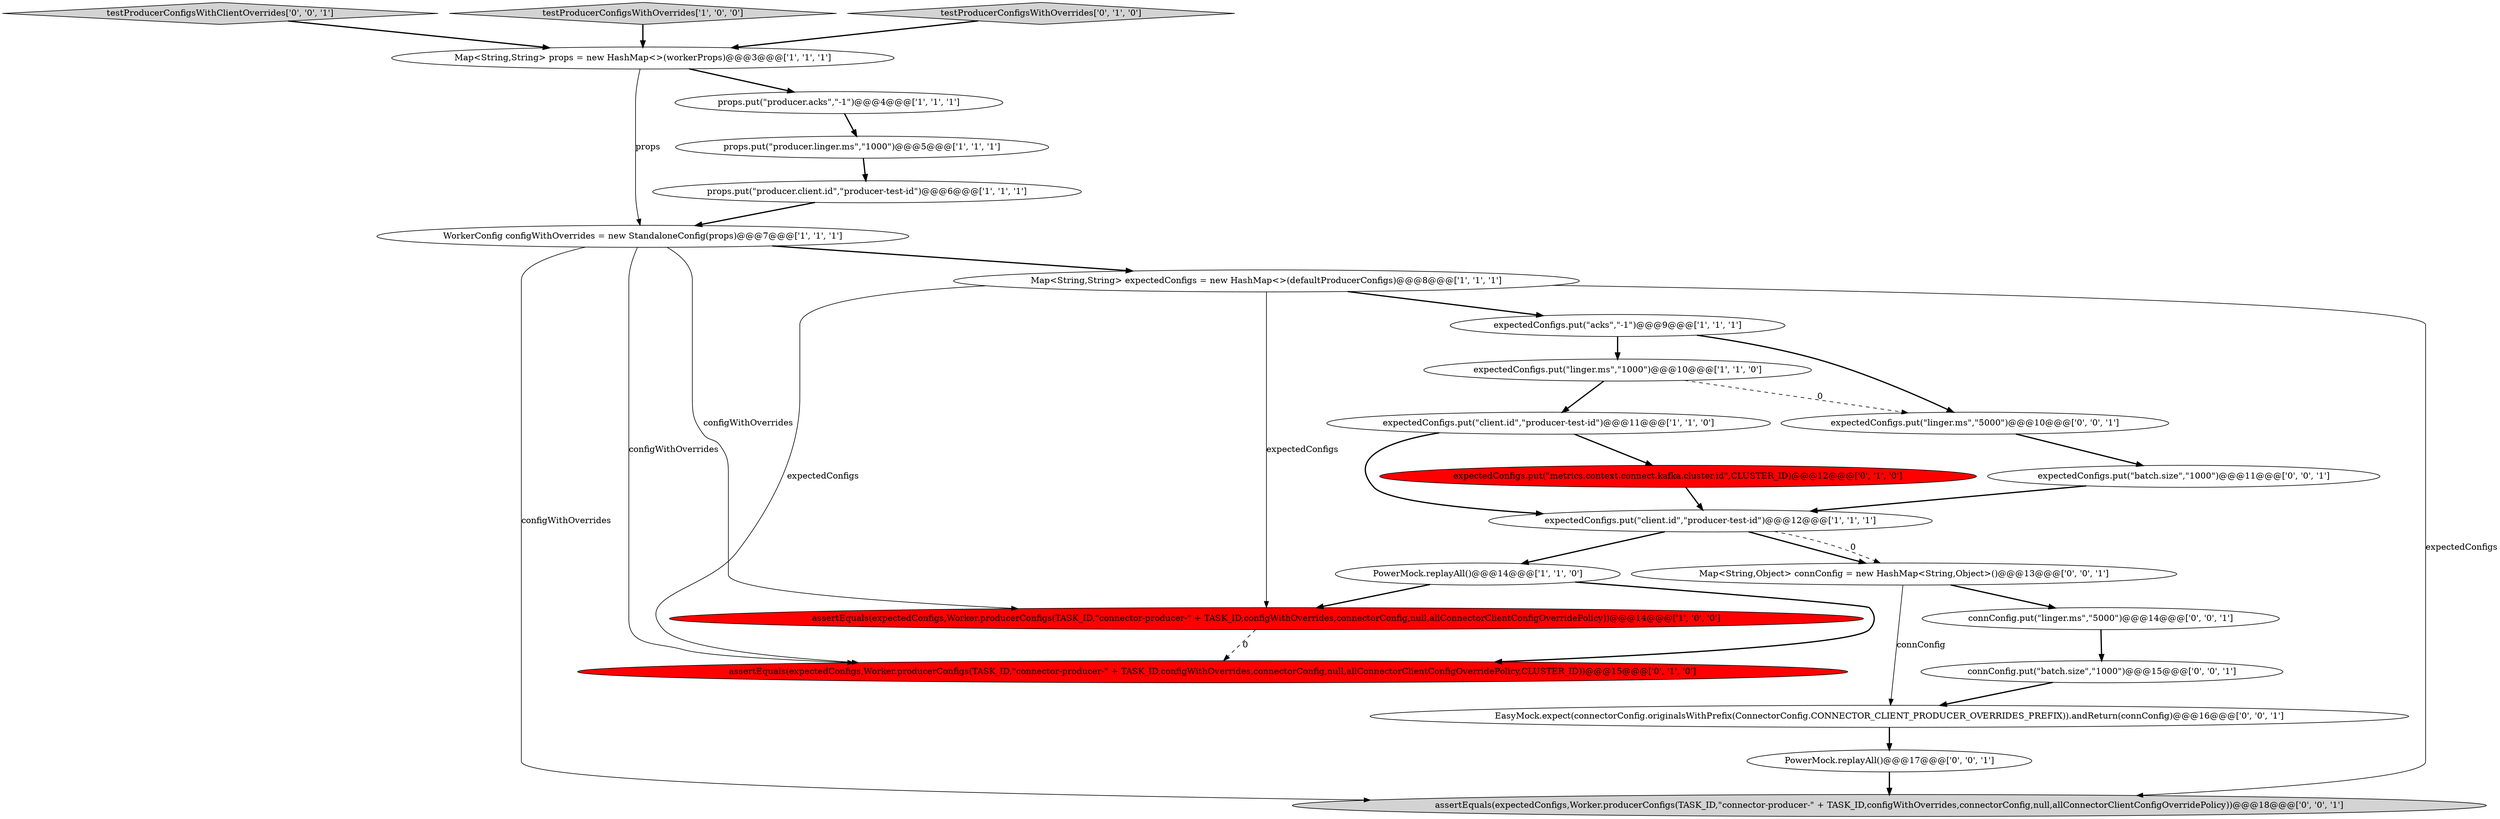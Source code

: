 digraph {
19 [style = filled, label = "connConfig.put(\"batch.size\",\"1000\")@@@15@@@['0', '0', '1']", fillcolor = white, shape = ellipse image = "AAA0AAABBB3BBB"];
15 [style = filled, label = "assertEquals(expectedConfigs,Worker.producerConfigs(TASK_ID,\"connector-producer-\" + TASK_ID,configWithOverrides,connectorConfig,null,allConnectorClientConfigOverridePolicy,CLUSTER_ID))@@@15@@@['0', '1', '0']", fillcolor = red, shape = ellipse image = "AAA1AAABBB2BBB"];
16 [style = filled, label = "assertEquals(expectedConfigs,Worker.producerConfigs(TASK_ID,\"connector-producer-\" + TASK_ID,configWithOverrides,connectorConfig,null,allConnectorClientConfigOverridePolicy))@@@18@@@['0', '0', '1']", fillcolor = lightgray, shape = ellipse image = "AAA0AAABBB3BBB"];
3 [style = filled, label = "WorkerConfig configWithOverrides = new StandaloneConfig(props)@@@7@@@['1', '1', '1']", fillcolor = white, shape = ellipse image = "AAA0AAABBB1BBB"];
24 [style = filled, label = "expectedConfigs.put(\"batch.size\",\"1000\")@@@11@@@['0', '0', '1']", fillcolor = white, shape = ellipse image = "AAA0AAABBB3BBB"];
8 [style = filled, label = "assertEquals(expectedConfigs,Worker.producerConfigs(TASK_ID,\"connector-producer-\" + TASK_ID,configWithOverrides,connectorConfig,null,allConnectorClientConfigOverridePolicy))@@@14@@@['1', '0', '0']", fillcolor = red, shape = ellipse image = "AAA1AAABBB1BBB"];
18 [style = filled, label = "testProducerConfigsWithClientOverrides['0', '0', '1']", fillcolor = lightgray, shape = diamond image = "AAA0AAABBB3BBB"];
4 [style = filled, label = "props.put(\"producer.client.id\",\"producer-test-id\")@@@6@@@['1', '1', '1']", fillcolor = white, shape = ellipse image = "AAA0AAABBB1BBB"];
6 [style = filled, label = "PowerMock.replayAll()@@@14@@@['1', '1', '0']", fillcolor = white, shape = ellipse image = "AAA0AAABBB1BBB"];
2 [style = filled, label = "props.put(\"producer.linger.ms\",\"1000\")@@@5@@@['1', '1', '1']", fillcolor = white, shape = ellipse image = "AAA0AAABBB1BBB"];
5 [style = filled, label = "Map<String,String> expectedConfigs = new HashMap<>(defaultProducerConfigs)@@@8@@@['1', '1', '1']", fillcolor = white, shape = ellipse image = "AAA0AAABBB1BBB"];
12 [style = filled, label = "expectedConfigs.put(\"acks\",\"-1\")@@@9@@@['1', '1', '1']", fillcolor = white, shape = ellipse image = "AAA0AAABBB1BBB"];
23 [style = filled, label = "Map<String,Object> connConfig = new HashMap<String,Object>()@@@13@@@['0', '0', '1']", fillcolor = white, shape = ellipse image = "AAA0AAABBB3BBB"];
14 [style = filled, label = "expectedConfigs.put(\"metrics.context.connect.kafka.cluster.id\",CLUSTER_ID)@@@12@@@['0', '1', '0']", fillcolor = red, shape = ellipse image = "AAA1AAABBB2BBB"];
17 [style = filled, label = "connConfig.put(\"linger.ms\",\"5000\")@@@14@@@['0', '0', '1']", fillcolor = white, shape = ellipse image = "AAA0AAABBB3BBB"];
7 [style = filled, label = "Map<String,String> props = new HashMap<>(workerProps)@@@3@@@['1', '1', '1']", fillcolor = white, shape = ellipse image = "AAA0AAABBB1BBB"];
21 [style = filled, label = "EasyMock.expect(connectorConfig.originalsWithPrefix(ConnectorConfig.CONNECTOR_CLIENT_PRODUCER_OVERRIDES_PREFIX)).andReturn(connConfig)@@@16@@@['0', '0', '1']", fillcolor = white, shape = ellipse image = "AAA0AAABBB3BBB"];
20 [style = filled, label = "PowerMock.replayAll()@@@17@@@['0', '0', '1']", fillcolor = white, shape = ellipse image = "AAA0AAABBB3BBB"];
11 [style = filled, label = "expectedConfigs.put(\"client.id\",\"producer-test-id\")@@@12@@@['1', '1', '1']", fillcolor = white, shape = ellipse image = "AAA0AAABBB1BBB"];
9 [style = filled, label = "testProducerConfigsWithOverrides['1', '0', '0']", fillcolor = lightgray, shape = diamond image = "AAA0AAABBB1BBB"];
0 [style = filled, label = "expectedConfigs.put(\"client.id\",\"producer-test-id\")@@@11@@@['1', '1', '0']", fillcolor = white, shape = ellipse image = "AAA0AAABBB1BBB"];
22 [style = filled, label = "expectedConfigs.put(\"linger.ms\",\"5000\")@@@10@@@['0', '0', '1']", fillcolor = white, shape = ellipse image = "AAA0AAABBB3BBB"];
10 [style = filled, label = "expectedConfigs.put(\"linger.ms\",\"1000\")@@@10@@@['1', '1', '0']", fillcolor = white, shape = ellipse image = "AAA0AAABBB1BBB"];
1 [style = filled, label = "props.put(\"producer.acks\",\"-1\")@@@4@@@['1', '1', '1']", fillcolor = white, shape = ellipse image = "AAA0AAABBB1BBB"];
13 [style = filled, label = "testProducerConfigsWithOverrides['0', '1', '0']", fillcolor = lightgray, shape = diamond image = "AAA0AAABBB2BBB"];
23->21 [style = solid, label="connConfig"];
4->3 [style = bold, label=""];
7->3 [style = solid, label="props"];
7->1 [style = bold, label=""];
3->16 [style = solid, label="configWithOverrides"];
5->8 [style = solid, label="expectedConfigs"];
11->6 [style = bold, label=""];
8->15 [style = dashed, label="0"];
0->11 [style = bold, label=""];
11->23 [style = dashed, label="0"];
5->16 [style = solid, label="expectedConfigs"];
10->22 [style = dashed, label="0"];
9->7 [style = bold, label=""];
2->4 [style = bold, label=""];
17->19 [style = bold, label=""];
6->15 [style = bold, label=""];
3->5 [style = bold, label=""];
12->10 [style = bold, label=""];
0->14 [style = bold, label=""];
21->20 [style = bold, label=""];
20->16 [style = bold, label=""];
5->12 [style = bold, label=""];
13->7 [style = bold, label=""];
24->11 [style = bold, label=""];
10->0 [style = bold, label=""];
6->8 [style = bold, label=""];
5->15 [style = solid, label="expectedConfigs"];
23->17 [style = bold, label=""];
1->2 [style = bold, label=""];
22->24 [style = bold, label=""];
18->7 [style = bold, label=""];
3->8 [style = solid, label="configWithOverrides"];
14->11 [style = bold, label=""];
11->23 [style = bold, label=""];
12->22 [style = bold, label=""];
3->15 [style = solid, label="configWithOverrides"];
19->21 [style = bold, label=""];
}
